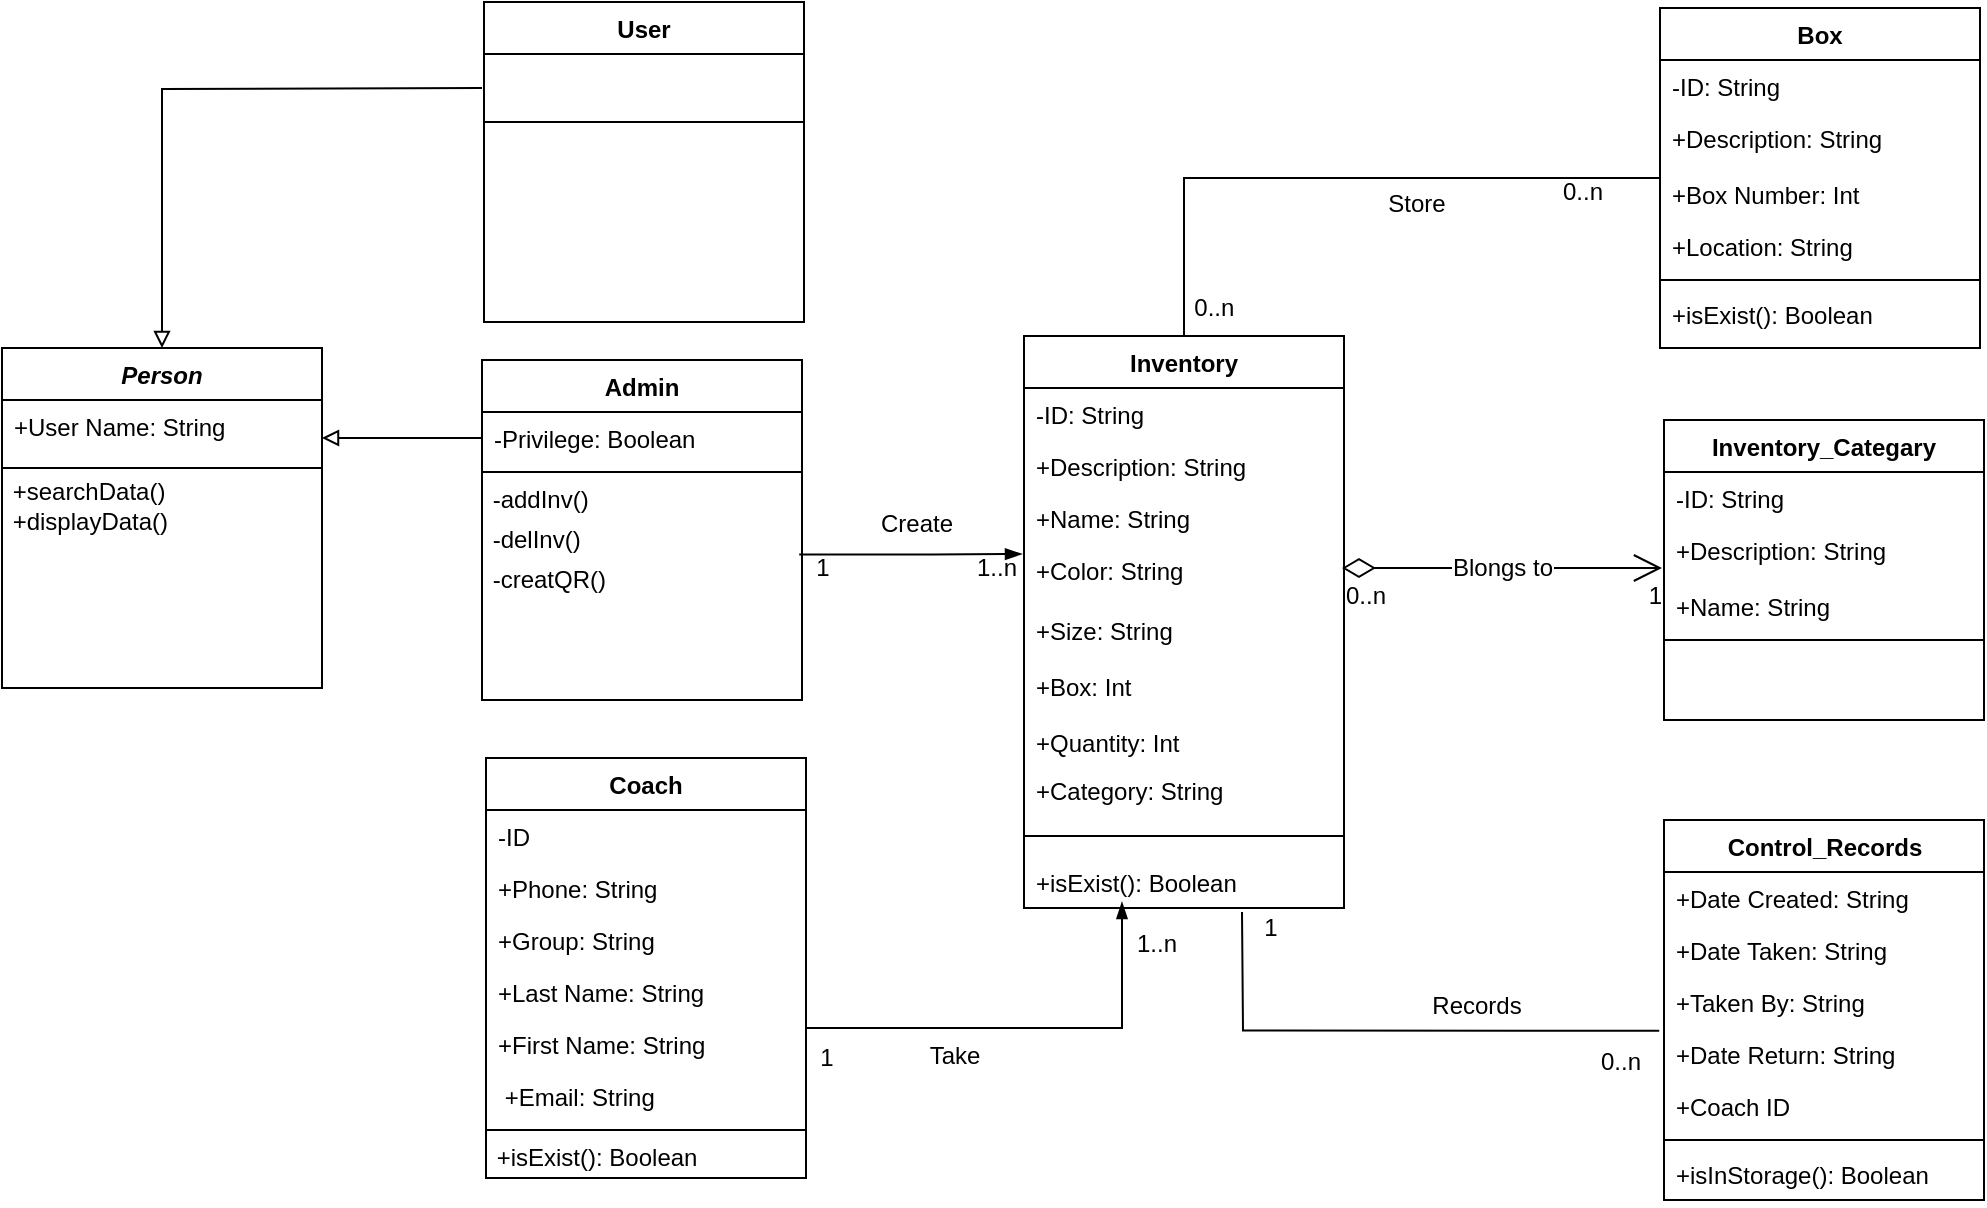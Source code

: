 <mxfile version="19.0.3" type="device"><diagram id="C5RBs43oDa-KdzZeNtuy" name="Page-1"><mxGraphModel dx="1861" dy="641" grid="1" gridSize="10" guides="1" tooltips="1" connect="1" arrows="1" fold="1" page="1" pageScale="1" pageWidth="827" pageHeight="1169" math="0" shadow="0"><root><mxCell id="WIyWlLk6GJQsqaUBKTNV-0"/><mxCell id="WIyWlLk6GJQsqaUBKTNV-1" parent="WIyWlLk6GJQsqaUBKTNV-0"/><mxCell id="zkfFHV4jXpPFQw0GAbJ--6" value="Admin" style="swimlane;fontStyle=1;align=center;verticalAlign=top;childLayout=stackLayout;horizontal=1;startSize=26;horizontalStack=0;resizeParent=1;resizeLast=0;collapsible=1;marginBottom=0;rounded=0;shadow=0;strokeWidth=1;" parent="WIyWlLk6GJQsqaUBKTNV-1" vertex="1"><mxGeometry x="30" y="186" width="160" height="170" as="geometry"><mxRectangle x="130" y="380" width="160" height="26" as="alternateBounds"/></mxGeometry></mxCell><mxCell id="zkfFHV4jXpPFQw0GAbJ--8" value="-Privilege: Boolean" style="text;align=left;verticalAlign=top;spacingLeft=4;spacingRight=4;overflow=hidden;rotatable=0;points=[[0,0.5],[1,0.5]];portConstraint=eastwest;rounded=0;shadow=0;html=0;" parent="zkfFHV4jXpPFQw0GAbJ--6" vertex="1"><mxGeometry y="26" width="160" height="26" as="geometry"/></mxCell><mxCell id="zkfFHV4jXpPFQw0GAbJ--9" value="" style="line;html=1;strokeWidth=1;align=left;verticalAlign=middle;spacingTop=-1;spacingLeft=3;spacingRight=3;rotatable=0;labelPosition=right;points=[];portConstraint=eastwest;" parent="zkfFHV4jXpPFQw0GAbJ--6" vertex="1"><mxGeometry y="52" width="160" height="8" as="geometry"/></mxCell><mxCell id="A0H17pIh4bmm_CdPk2wR-14" value="&amp;nbsp;-addInv()" style="text;html=1;align=left;verticalAlign=middle;resizable=0;points=[];autosize=1;strokeColor=none;fillColor=none;" parent="zkfFHV4jXpPFQw0GAbJ--6" vertex="1"><mxGeometry y="60" width="160" height="20" as="geometry"/></mxCell><mxCell id="A0H17pIh4bmm_CdPk2wR-16" value="&amp;nbsp;-delInv()" style="text;html=1;align=left;verticalAlign=middle;resizable=0;points=[];autosize=1;strokeColor=none;fillColor=none;" parent="zkfFHV4jXpPFQw0GAbJ--6" vertex="1"><mxGeometry y="80" width="160" height="20" as="geometry"/></mxCell><mxCell id="A0H17pIh4bmm_CdPk2wR-17" value="&amp;nbsp;-creatQR()" style="text;html=1;align=left;verticalAlign=middle;resizable=0;points=[];autosize=1;strokeColor=none;fillColor=none;" parent="zkfFHV4jXpPFQw0GAbJ--6" vertex="1"><mxGeometry y="100" width="160" height="20" as="geometry"/></mxCell><mxCell id="zkfFHV4jXpPFQw0GAbJ--17" value="Inventory" style="swimlane;fontStyle=1;align=center;verticalAlign=top;childLayout=stackLayout;horizontal=1;startSize=26;horizontalStack=0;resizeParent=1;resizeLast=0;collapsible=1;marginBottom=0;rounded=0;shadow=0;strokeWidth=1;" parent="WIyWlLk6GJQsqaUBKTNV-1" vertex="1"><mxGeometry x="301" y="174" width="160" height="286" as="geometry"><mxRectangle x="550" y="140" width="160" height="26" as="alternateBounds"/></mxGeometry></mxCell><mxCell id="zkfFHV4jXpPFQw0GAbJ--18" value="-ID: String" style="text;align=left;verticalAlign=top;spacingLeft=4;spacingRight=4;overflow=hidden;rotatable=0;points=[[0,0.5],[1,0.5]];portConstraint=eastwest;" parent="zkfFHV4jXpPFQw0GAbJ--17" vertex="1"><mxGeometry y="26" width="160" height="26" as="geometry"/></mxCell><mxCell id="zkfFHV4jXpPFQw0GAbJ--19" value="+Description: String" style="text;align=left;verticalAlign=top;spacingLeft=4;spacingRight=4;overflow=hidden;rotatable=0;points=[[0,0.5],[1,0.5]];portConstraint=eastwest;rounded=0;shadow=0;html=0;" parent="zkfFHV4jXpPFQw0GAbJ--17" vertex="1"><mxGeometry y="52" width="160" height="26" as="geometry"/></mxCell><mxCell id="zkfFHV4jXpPFQw0GAbJ--20" value="+Name: String&#10;" style="text;align=left;verticalAlign=top;spacingLeft=4;spacingRight=4;overflow=hidden;rotatable=0;points=[[0,0.5],[1,0.5]];portConstraint=eastwest;rounded=0;shadow=0;html=0;" parent="zkfFHV4jXpPFQw0GAbJ--17" vertex="1"><mxGeometry y="78" width="160" height="26" as="geometry"/></mxCell><mxCell id="zkfFHV4jXpPFQw0GAbJ--21" value="+Color: String" style="text;align=left;verticalAlign=top;spacingLeft=4;spacingRight=4;overflow=hidden;rotatable=0;points=[[0,0.5],[1,0.5]];portConstraint=eastwest;rounded=0;shadow=0;html=0;" parent="zkfFHV4jXpPFQw0GAbJ--17" vertex="1"><mxGeometry y="104" width="160" height="30" as="geometry"/></mxCell><mxCell id="zkfFHV4jXpPFQw0GAbJ--22" value="+Size: String&#10;&#10;+Box: Int&#10;&#10;+Quantity: Int&#10;" style="text;align=left;verticalAlign=top;spacingLeft=4;spacingRight=4;overflow=hidden;rotatable=0;points=[[0,0.5],[1,0.5]];portConstraint=eastwest;rounded=0;shadow=0;html=0;" parent="zkfFHV4jXpPFQw0GAbJ--17" vertex="1"><mxGeometry y="134" width="160" height="80" as="geometry"/></mxCell><mxCell id="A0H17pIh4bmm_CdPk2wR-128" value="+Category: String" style="text;strokeColor=none;fillColor=none;align=left;verticalAlign=top;spacingLeft=4;spacingRight=4;overflow=hidden;rotatable=0;points=[[0,0.5],[1,0.5]];portConstraint=eastwest;labelBackgroundColor=default;fontFamily=Helvetica;fontSize=12;fontColor=default;html=1;" parent="zkfFHV4jXpPFQw0GAbJ--17" vertex="1"><mxGeometry y="214" width="160" height="26" as="geometry"/></mxCell><mxCell id="zkfFHV4jXpPFQw0GAbJ--23" value="" style="line;html=1;strokeWidth=1;align=left;verticalAlign=middle;spacingTop=-1;spacingLeft=3;spacingRight=3;rotatable=0;labelPosition=right;points=[];portConstraint=eastwest;" parent="zkfFHV4jXpPFQw0GAbJ--17" vertex="1"><mxGeometry y="240" width="160" height="20" as="geometry"/></mxCell><mxCell id="zkfFHV4jXpPFQw0GAbJ--24" value="+isExist(): Boolean" style="text;align=left;verticalAlign=top;spacingLeft=4;spacingRight=4;overflow=hidden;rotatable=0;points=[[0,0.5],[1,0.5]];portConstraint=eastwest;" parent="zkfFHV4jXpPFQw0GAbJ--17" vertex="1"><mxGeometry y="260" width="160" height="26" as="geometry"/></mxCell><mxCell id="A0H17pIh4bmm_CdPk2wR-6" value="Inventory_Categary" style="swimlane;fontStyle=1;align=center;verticalAlign=top;childLayout=stackLayout;horizontal=1;startSize=26;horizontalStack=0;resizeParent=1;resizeLast=0;collapsible=1;marginBottom=0;rounded=0;shadow=0;strokeWidth=1;" parent="WIyWlLk6GJQsqaUBKTNV-1" vertex="1"><mxGeometry x="621" y="216" width="160" height="150" as="geometry"><mxRectangle x="550" y="140" width="160" height="26" as="alternateBounds"/></mxGeometry></mxCell><mxCell id="A0H17pIh4bmm_CdPk2wR-7" value="-ID: String" style="text;align=left;verticalAlign=top;spacingLeft=4;spacingRight=4;overflow=hidden;rotatable=0;points=[[0,0.5],[1,0.5]];portConstraint=eastwest;" parent="A0H17pIh4bmm_CdPk2wR-6" vertex="1"><mxGeometry y="26" width="160" height="26" as="geometry"/></mxCell><mxCell id="A0H17pIh4bmm_CdPk2wR-8" value="+Description: String&#10;" style="text;align=left;verticalAlign=top;spacingLeft=4;spacingRight=4;overflow=hidden;rotatable=0;points=[[0,0.5],[1,0.5]];portConstraint=eastwest;rounded=0;shadow=0;html=0;" parent="A0H17pIh4bmm_CdPk2wR-6" vertex="1"><mxGeometry y="52" width="160" height="28" as="geometry"/></mxCell><mxCell id="A0H17pIh4bmm_CdPk2wR-139" value="+Name: String" style="text;strokeColor=none;fillColor=none;align=left;verticalAlign=top;spacingLeft=4;spacingRight=4;overflow=hidden;rotatable=0;points=[[0,0.5],[1,0.5]];portConstraint=eastwest;labelBackgroundColor=default;fontFamily=Helvetica;fontSize=12;fontColor=default;html=1;" parent="A0H17pIh4bmm_CdPk2wR-6" vertex="1"><mxGeometry y="80" width="160" height="26" as="geometry"/></mxCell><mxCell id="A0H17pIh4bmm_CdPk2wR-12" value="" style="line;html=1;strokeWidth=1;align=left;verticalAlign=middle;spacingTop=-1;spacingLeft=3;spacingRight=3;rotatable=0;labelPosition=right;points=[];portConstraint=eastwest;" parent="A0H17pIh4bmm_CdPk2wR-6" vertex="1"><mxGeometry y="106" width="160" height="8" as="geometry"/></mxCell><mxCell id="A0H17pIh4bmm_CdPk2wR-66" value="Person" style="swimlane;fontStyle=3;align=center;verticalAlign=top;childLayout=stackLayout;horizontal=1;startSize=26;horizontalStack=0;resizeParent=1;resizeLast=0;collapsible=1;marginBottom=0;rounded=0;shadow=0;strokeWidth=1;" parent="WIyWlLk6GJQsqaUBKTNV-1" vertex="1"><mxGeometry x="-210" y="180" width="160" height="170" as="geometry"><mxRectangle x="550" y="140" width="160" height="26" as="alternateBounds"/></mxGeometry></mxCell><mxCell id="A0H17pIh4bmm_CdPk2wR-71" value="+User Name: String" style="text;align=left;verticalAlign=top;spacingLeft=4;spacingRight=4;overflow=hidden;rotatable=0;points=[[0,0.5],[1,0.5]];portConstraint=eastwest;rounded=0;shadow=0;html=0;" parent="A0H17pIh4bmm_CdPk2wR-66" vertex="1"><mxGeometry y="26" width="160" height="30" as="geometry"/></mxCell><mxCell id="A0H17pIh4bmm_CdPk2wR-72" value="" style="line;html=1;strokeWidth=1;align=left;verticalAlign=middle;spacingTop=-1;spacingLeft=3;spacingRight=3;rotatable=0;labelPosition=right;points=[];portConstraint=eastwest;" parent="A0H17pIh4bmm_CdPk2wR-66" vertex="1"><mxGeometry y="56" width="160" height="8" as="geometry"/></mxCell><mxCell id="Y7WORHoLRBllNb6PuYtB-0" value="&lt;span style=&quot;&quot;&gt;&amp;nbsp;+searchData()&lt;/span&gt;&lt;br style=&quot;&quot;&gt;&lt;span style=&quot;&quot;&gt;&amp;nbsp;+displayData()&lt;/span&gt;" style="text;html=1;align=left;verticalAlign=middle;resizable=0;points=[];autosize=1;strokeColor=none;fillColor=none;" parent="A0H17pIh4bmm_CdPk2wR-66" vertex="1"><mxGeometry y="64" width="160" height="30" as="geometry"/></mxCell><mxCell id="A0H17pIh4bmm_CdPk2wR-76" value="Coach" style="swimlane;fontStyle=1;align=center;verticalAlign=top;childLayout=stackLayout;horizontal=1;startSize=26;horizontalStack=0;resizeParent=1;resizeLast=0;collapsible=1;marginBottom=0;rounded=0;shadow=0;strokeWidth=1;" parent="WIyWlLk6GJQsqaUBKTNV-1" vertex="1"><mxGeometry x="32" y="385" width="160" height="210" as="geometry"><mxRectangle x="550" y="140" width="160" height="26" as="alternateBounds"/></mxGeometry></mxCell><mxCell id="i81I1tfLsFb3pxXD8XlC-0" value="-ID" style="text;strokeColor=none;fillColor=none;align=left;verticalAlign=top;spacingLeft=4;spacingRight=4;overflow=hidden;rotatable=0;points=[[0,0.5],[1,0.5]];portConstraint=eastwest;" vertex="1" parent="A0H17pIh4bmm_CdPk2wR-76"><mxGeometry y="26" width="160" height="26" as="geometry"/></mxCell><mxCell id="A0H17pIh4bmm_CdPk2wR-116" value="+Phone: String" style="text;strokeColor=none;fillColor=none;align=left;verticalAlign=top;spacingLeft=4;spacingRight=4;overflow=hidden;rotatable=0;points=[[0,0.5],[1,0.5]];portConstraint=eastwest;labelBackgroundColor=default;fontFamily=Helvetica;fontSize=12;fontColor=default;html=1;" parent="A0H17pIh4bmm_CdPk2wR-76" vertex="1"><mxGeometry y="52" width="160" height="26" as="geometry"/></mxCell><mxCell id="A0H17pIh4bmm_CdPk2wR-77" value="+Group: String" style="text;align=left;verticalAlign=top;spacingLeft=4;spacingRight=4;overflow=hidden;rotatable=0;points=[[0,0.5],[1,0.5]];portConstraint=eastwest;" parent="A0H17pIh4bmm_CdPk2wR-76" vertex="1"><mxGeometry y="78" width="160" height="26" as="geometry"/></mxCell><mxCell id="A0H17pIh4bmm_CdPk2wR-68" value="+Last Name: String" style="text;align=left;verticalAlign=top;spacingLeft=4;spacingRight=4;overflow=hidden;rotatable=0;points=[[0,0.5],[1,0.5]];portConstraint=eastwest;rounded=0;shadow=0;html=0;" parent="A0H17pIh4bmm_CdPk2wR-76" vertex="1"><mxGeometry y="104" width="160" height="26" as="geometry"/></mxCell><mxCell id="A0H17pIh4bmm_CdPk2wR-67" value="+First Name: String" style="text;align=left;verticalAlign=top;spacingLeft=4;spacingRight=4;overflow=hidden;rotatable=0;points=[[0,0.5],[1,0.5]];portConstraint=eastwest;" parent="A0H17pIh4bmm_CdPk2wR-76" vertex="1"><mxGeometry y="130" width="160" height="26" as="geometry"/></mxCell><mxCell id="A0H17pIh4bmm_CdPk2wR-80" value=" +Email: String" style="text;align=left;verticalAlign=top;spacingLeft=4;spacingRight=4;overflow=hidden;rotatable=0;points=[[0,0.5],[1,0.5]];portConstraint=eastwest;rounded=0;shadow=0;html=0;" parent="A0H17pIh4bmm_CdPk2wR-76" vertex="1"><mxGeometry y="156" width="160" height="26" as="geometry"/></mxCell><mxCell id="A0H17pIh4bmm_CdPk2wR-82" value="" style="line;html=1;strokeWidth=1;align=left;verticalAlign=middle;spacingTop=-1;spacingLeft=3;spacingRight=3;rotatable=0;labelPosition=right;points=[];portConstraint=eastwest;" parent="A0H17pIh4bmm_CdPk2wR-76" vertex="1"><mxGeometry y="182" width="160" height="8" as="geometry"/></mxCell><mxCell id="A0H17pIh4bmm_CdPk2wR-137" value="&amp;nbsp;+isExist(): Boolean" style="text;html=1;align=left;verticalAlign=middle;resizable=0;points=[];autosize=1;strokeColor=none;fillColor=none;fontSize=12;fontFamily=Helvetica;fontColor=default;" parent="A0H17pIh4bmm_CdPk2wR-76" vertex="1"><mxGeometry y="190" width="160" height="20" as="geometry"/></mxCell><mxCell id="A0H17pIh4bmm_CdPk2wR-108" value="User" style="swimlane;fontStyle=1;align=center;verticalAlign=top;childLayout=stackLayout;horizontal=1;startSize=26;horizontalStack=0;resizeParent=1;resizeLast=0;collapsible=1;marginBottom=0;rounded=0;shadow=0;strokeWidth=1;" parent="WIyWlLk6GJQsqaUBKTNV-1" vertex="1"><mxGeometry x="31" y="7" width="160" height="160" as="geometry"><mxRectangle x="550" y="140" width="160" height="26" as="alternateBounds"/></mxGeometry></mxCell><mxCell id="A0H17pIh4bmm_CdPk2wR-113" value=" " style="text;align=left;verticalAlign=top;spacingLeft=4;spacingRight=4;overflow=hidden;rotatable=0;points=[[0,0.5],[1,0.5]];portConstraint=eastwest;rounded=0;shadow=0;html=0;" parent="A0H17pIh4bmm_CdPk2wR-108" vertex="1"><mxGeometry y="26" width="160" height="30" as="geometry"/></mxCell><mxCell id="A0H17pIh4bmm_CdPk2wR-114" value="" style="line;html=1;strokeWidth=1;align=left;verticalAlign=middle;spacingTop=-1;spacingLeft=3;spacingRight=3;rotatable=0;labelPosition=right;points=[];portConstraint=eastwest;" parent="A0H17pIh4bmm_CdPk2wR-108" vertex="1"><mxGeometry y="56" width="160" height="8" as="geometry"/></mxCell><mxCell id="A0H17pIh4bmm_CdPk2wR-117" style="edgeStyle=orthogonalEdgeStyle;rounded=0;orthogonalLoop=1;jettySize=auto;html=1;entryX=0.5;entryY=0;entryDx=0;entryDy=0;fontFamily=Helvetica;fontSize=12;fontColor=default;endArrow=block;endFill=0;" parent="WIyWlLk6GJQsqaUBKTNV-1" target="A0H17pIh4bmm_CdPk2wR-66" edge="1"><mxGeometry relative="1" as="geometry"><mxPoint x="30" y="50" as="sourcePoint"/></mxGeometry></mxCell><mxCell id="A0H17pIh4bmm_CdPk2wR-118" style="edgeStyle=orthogonalEdgeStyle;rounded=0;orthogonalLoop=1;jettySize=auto;html=1;fontFamily=Helvetica;fontSize=12;fontColor=default;endArrow=blockThin;endFill=1;" parent="WIyWlLk6GJQsqaUBKTNV-1" edge="1"><mxGeometry relative="1" as="geometry"><mxPoint x="192" y="520" as="sourcePoint"/><mxPoint x="350" y="457" as="targetPoint"/><Array as="points"><mxPoint x="192" y="520"/><mxPoint x="350" y="520"/></Array></mxGeometry></mxCell><mxCell id="A0H17pIh4bmm_CdPk2wR-120" value="Control_Records" style="swimlane;fontStyle=1;align=center;verticalAlign=top;childLayout=stackLayout;horizontal=1;startSize=26;horizontalStack=0;resizeParent=1;resizeParentMax=0;resizeLast=0;collapsible=1;marginBottom=0;labelBackgroundColor=default;fontFamily=Helvetica;fontSize=12;fontColor=default;strokeColor=default;strokeWidth=1;fillColor=default;html=1;" parent="WIyWlLk6GJQsqaUBKTNV-1" vertex="1"><mxGeometry x="621" y="416" width="160" height="190" as="geometry"/></mxCell><mxCell id="A0H17pIh4bmm_CdPk2wR-124" value="+Date Created: String" style="text;strokeColor=none;fillColor=none;align=left;verticalAlign=top;spacingLeft=4;spacingRight=4;overflow=hidden;rotatable=0;points=[[0,0.5],[1,0.5]];portConstraint=eastwest;labelBackgroundColor=default;fontFamily=Helvetica;fontSize=12;fontColor=default;html=1;" parent="A0H17pIh4bmm_CdPk2wR-120" vertex="1"><mxGeometry y="26" width="160" height="26" as="geometry"/></mxCell><mxCell id="A0H17pIh4bmm_CdPk2wR-121" value="+Date Taken: String" style="text;strokeColor=none;fillColor=none;align=left;verticalAlign=top;spacingLeft=4;spacingRight=4;overflow=hidden;rotatable=0;points=[[0,0.5],[1,0.5]];portConstraint=eastwest;labelBackgroundColor=default;fontFamily=Helvetica;fontSize=12;fontColor=default;html=1;" parent="A0H17pIh4bmm_CdPk2wR-120" vertex="1"><mxGeometry y="52" width="160" height="26" as="geometry"/></mxCell><mxCell id="A0H17pIh4bmm_CdPk2wR-125" value="+Taken By: String" style="text;strokeColor=none;fillColor=none;align=left;verticalAlign=top;spacingLeft=4;spacingRight=4;overflow=hidden;rotatable=0;points=[[0,0.5],[1,0.5]];portConstraint=eastwest;labelBackgroundColor=default;fontFamily=Helvetica;fontSize=12;fontColor=default;html=1;" parent="A0H17pIh4bmm_CdPk2wR-120" vertex="1"><mxGeometry y="78" width="160" height="26" as="geometry"/></mxCell><mxCell id="A0H17pIh4bmm_CdPk2wR-127" value="+Date Return: String" style="text;strokeColor=none;fillColor=none;align=left;verticalAlign=top;spacingLeft=4;spacingRight=4;overflow=hidden;rotatable=0;points=[[0,0.5],[1,0.5]];portConstraint=eastwest;labelBackgroundColor=default;fontFamily=Helvetica;fontSize=12;fontColor=default;html=1;" parent="A0H17pIh4bmm_CdPk2wR-120" vertex="1"><mxGeometry y="104" width="160" height="26" as="geometry"/></mxCell><mxCell id="i81I1tfLsFb3pxXD8XlC-1" value="+Coach ID" style="text;strokeColor=none;fillColor=none;align=left;verticalAlign=top;spacingLeft=4;spacingRight=4;overflow=hidden;rotatable=0;points=[[0,0.5],[1,0.5]];portConstraint=eastwest;" vertex="1" parent="A0H17pIh4bmm_CdPk2wR-120"><mxGeometry y="130" width="160" height="26" as="geometry"/></mxCell><mxCell id="A0H17pIh4bmm_CdPk2wR-122" value="" style="line;strokeWidth=1;fillColor=none;align=left;verticalAlign=middle;spacingTop=-1;spacingLeft=3;spacingRight=3;rotatable=0;labelPosition=right;points=[];portConstraint=eastwest;labelBackgroundColor=default;fontFamily=Helvetica;fontSize=12;fontColor=default;html=1;" parent="A0H17pIh4bmm_CdPk2wR-120" vertex="1"><mxGeometry y="156" width="160" height="8" as="geometry"/></mxCell><mxCell id="A0H17pIh4bmm_CdPk2wR-123" value="+isInStorage(): Boolean" style="text;strokeColor=none;fillColor=none;align=left;verticalAlign=top;spacingLeft=4;spacingRight=4;overflow=hidden;rotatable=0;points=[[0,0.5],[1,0.5]];portConstraint=eastwest;labelBackgroundColor=default;fontFamily=Helvetica;fontSize=12;fontColor=default;html=1;" parent="A0H17pIh4bmm_CdPk2wR-120" vertex="1"><mxGeometry y="164" width="160" height="26" as="geometry"/></mxCell><mxCell id="A0H17pIh4bmm_CdPk2wR-136" style="edgeStyle=orthogonalEdgeStyle;rounded=0;orthogonalLoop=1;jettySize=auto;html=1;entryX=0.5;entryY=0;entryDx=0;entryDy=0;fontFamily=Helvetica;fontSize=12;fontColor=default;endArrow=none;endFill=0;" parent="WIyWlLk6GJQsqaUBKTNV-1" source="A0H17pIh4bmm_CdPk2wR-129" target="zkfFHV4jXpPFQw0GAbJ--17" edge="1"><mxGeometry relative="1" as="geometry"/></mxCell><mxCell id="A0H17pIh4bmm_CdPk2wR-129" value="Box" style="swimlane;fontStyle=1;align=center;verticalAlign=top;childLayout=stackLayout;horizontal=1;startSize=26;horizontalStack=0;resizeParent=1;resizeLast=0;collapsible=1;marginBottom=0;rounded=0;shadow=0;strokeWidth=1;" parent="WIyWlLk6GJQsqaUBKTNV-1" vertex="1"><mxGeometry x="619" y="10" width="160" height="170" as="geometry"><mxRectangle x="550" y="140" width="160" height="26" as="alternateBounds"/></mxGeometry></mxCell><mxCell id="A0H17pIh4bmm_CdPk2wR-130" value="-ID: String" style="text;align=left;verticalAlign=top;spacingLeft=4;spacingRight=4;overflow=hidden;rotatable=0;points=[[0,0.5],[1,0.5]];portConstraint=eastwest;" parent="A0H17pIh4bmm_CdPk2wR-129" vertex="1"><mxGeometry y="26" width="160" height="26" as="geometry"/></mxCell><mxCell id="A0H17pIh4bmm_CdPk2wR-131" value="+Description: String&#10;" style="text;align=left;verticalAlign=top;spacingLeft=4;spacingRight=4;overflow=hidden;rotatable=0;points=[[0,0.5],[1,0.5]];portConstraint=eastwest;rounded=0;shadow=0;html=0;" parent="A0H17pIh4bmm_CdPk2wR-129" vertex="1"><mxGeometry y="52" width="160" height="28" as="geometry"/></mxCell><mxCell id="A0H17pIh4bmm_CdPk2wR-133" value="+Box Number: Int" style="text;strokeColor=none;fillColor=none;align=left;verticalAlign=top;spacingLeft=4;spacingRight=4;overflow=hidden;rotatable=0;points=[[0,0.5],[1,0.5]];portConstraint=eastwest;labelBackgroundColor=default;fontFamily=Helvetica;fontSize=12;fontColor=default;html=1;" parent="A0H17pIh4bmm_CdPk2wR-129" vertex="1"><mxGeometry y="80" width="160" height="26" as="geometry"/></mxCell><mxCell id="A0H17pIh4bmm_CdPk2wR-134" value="+Location: String" style="text;strokeColor=none;fillColor=none;align=left;verticalAlign=top;spacingLeft=4;spacingRight=4;overflow=hidden;rotatable=0;points=[[0,0.5],[1,0.5]];portConstraint=eastwest;labelBackgroundColor=default;fontFamily=Helvetica;fontSize=12;fontColor=default;html=1;" parent="A0H17pIh4bmm_CdPk2wR-129" vertex="1"><mxGeometry y="106" width="160" height="26" as="geometry"/></mxCell><mxCell id="A0H17pIh4bmm_CdPk2wR-132" value="" style="line;html=1;strokeWidth=1;align=left;verticalAlign=middle;spacingTop=-1;spacingLeft=3;spacingRight=3;rotatable=0;labelPosition=right;points=[];portConstraint=eastwest;" parent="A0H17pIh4bmm_CdPk2wR-129" vertex="1"><mxGeometry y="132" width="160" height="8" as="geometry"/></mxCell><mxCell id="A0H17pIh4bmm_CdPk2wR-138" value="+isExist(): Boolean" style="text;align=left;verticalAlign=top;spacingLeft=4;spacingRight=4;overflow=hidden;rotatable=0;points=[[0,0.5],[1,0.5]];portConstraint=eastwest;" parent="A0H17pIh4bmm_CdPk2wR-129" vertex="1"><mxGeometry y="140" width="160" height="26" as="geometry"/></mxCell><mxCell id="A0H17pIh4bmm_CdPk2wR-135" style="edgeStyle=orthogonalEdgeStyle;rounded=0;orthogonalLoop=1;jettySize=auto;html=1;fontFamily=Helvetica;fontSize=12;fontColor=default;endArrow=none;endFill=0;exitX=-0.015;exitY=1.051;exitDx=0;exitDy=0;exitPerimeter=0;" parent="WIyWlLk6GJQsqaUBKTNV-1" source="A0H17pIh4bmm_CdPk2wR-125" edge="1"><mxGeometry relative="1" as="geometry"><mxPoint x="595" y="553.067" as="sourcePoint"/><mxPoint x="410" y="462" as="targetPoint"/></mxGeometry></mxCell><mxCell id="A0H17pIh4bmm_CdPk2wR-146" value="Create" style="text;html=1;align=center;verticalAlign=middle;resizable=0;points=[];autosize=1;strokeColor=none;fillColor=none;fontSize=12;fontFamily=Helvetica;fontColor=default;" parent="WIyWlLk6GJQsqaUBKTNV-1" vertex="1"><mxGeometry x="222" y="258" width="50" height="20" as="geometry"/></mxCell><mxCell id="A0H17pIh4bmm_CdPk2wR-148" style="edgeStyle=orthogonalEdgeStyle;rounded=0;orthogonalLoop=1;jettySize=auto;html=1;fontFamily=Helvetica;fontSize=12;fontColor=default;endArrow=blockThin;endFill=1;exitX=-0.07;exitY=0.16;exitDx=0;exitDy=0;exitPerimeter=0;" parent="WIyWlLk6GJQsqaUBKTNV-1" source="A0H17pIh4bmm_CdPk2wR-151" edge="1"><mxGeometry relative="1" as="geometry"><mxPoint x="300" y="283" as="targetPoint"/></mxGeometry></mxCell><mxCell id="A0H17pIh4bmm_CdPk2wR-150" value="1..n" style="text;html=1;align=center;verticalAlign=middle;resizable=0;points=[];autosize=1;strokeColor=none;fillColor=none;fontSize=12;fontFamily=Helvetica;fontColor=default;" parent="WIyWlLk6GJQsqaUBKTNV-1" vertex="1"><mxGeometry x="267" y="280" width="40" height="20" as="geometry"/></mxCell><mxCell id="A0H17pIh4bmm_CdPk2wR-151" value="1" style="text;html=1;align=center;verticalAlign=middle;resizable=0;points=[];autosize=1;strokeColor=none;fillColor=none;fontSize=12;fontFamily=Helvetica;fontColor=default;" parent="WIyWlLk6GJQsqaUBKTNV-1" vertex="1"><mxGeometry x="190" y="280" width="20" height="20" as="geometry"/></mxCell><mxCell id="A0H17pIh4bmm_CdPk2wR-152" value="1" style="text;html=1;align=center;verticalAlign=middle;resizable=0;points=[];autosize=1;strokeColor=none;fillColor=none;fontSize=12;fontFamily=Helvetica;fontColor=default;" parent="WIyWlLk6GJQsqaUBKTNV-1" vertex="1"><mxGeometry x="192" y="525" width="20" height="20" as="geometry"/></mxCell><mxCell id="A0H17pIh4bmm_CdPk2wR-153" value="1..n" style="text;html=1;align=center;verticalAlign=middle;resizable=0;points=[];autosize=1;strokeColor=none;fillColor=none;fontSize=12;fontFamily=Helvetica;fontColor=default;" parent="WIyWlLk6GJQsqaUBKTNV-1" vertex="1"><mxGeometry x="347" y="468" width="40" height="20" as="geometry"/></mxCell><mxCell id="A0H17pIh4bmm_CdPk2wR-154" value="1" style="text;html=1;align=center;verticalAlign=middle;resizable=0;points=[];autosize=1;strokeColor=none;fillColor=none;fontSize=12;fontFamily=Helvetica;fontColor=default;" parent="WIyWlLk6GJQsqaUBKTNV-1" vertex="1"><mxGeometry x="414" y="460" width="20" height="20" as="geometry"/></mxCell><mxCell id="A0H17pIh4bmm_CdPk2wR-155" value="0..n&lt;br&gt;" style="text;html=1;align=center;verticalAlign=middle;resizable=0;points=[];autosize=1;strokeColor=none;fillColor=none;fontSize=12;fontFamily=Helvetica;fontColor=default;" parent="WIyWlLk6GJQsqaUBKTNV-1" vertex="1"><mxGeometry x="579" y="527" width="40" height="20" as="geometry"/></mxCell><mxCell id="A0H17pIh4bmm_CdPk2wR-156" value="0..n" style="text;html=1;align=center;verticalAlign=middle;resizable=0;points=[];autosize=1;strokeColor=none;fillColor=none;fontSize=12;fontFamily=Helvetica;fontColor=default;" parent="WIyWlLk6GJQsqaUBKTNV-1" vertex="1"><mxGeometry x="560" y="92" width="40" height="20" as="geometry"/></mxCell><mxCell id="A0H17pIh4bmm_CdPk2wR-159" value="Take" style="text;html=1;align=center;verticalAlign=middle;resizable=0;points=[];autosize=1;strokeColor=none;fillColor=none;fontSize=12;fontFamily=Helvetica;fontColor=default;" parent="WIyWlLk6GJQsqaUBKTNV-1" vertex="1"><mxGeometry x="246" y="524" width="40" height="20" as="geometry"/></mxCell><mxCell id="A0H17pIh4bmm_CdPk2wR-161" value="Records" style="text;html=1;align=center;verticalAlign=middle;resizable=0;points=[];autosize=1;strokeColor=none;fillColor=none;fontSize=12;fontFamily=Helvetica;fontColor=default;" parent="WIyWlLk6GJQsqaUBKTNV-1" vertex="1"><mxGeometry x="497" y="499" width="60" height="20" as="geometry"/></mxCell><mxCell id="A0H17pIh4bmm_CdPk2wR-163" value="Store" style="text;html=1;align=center;verticalAlign=middle;resizable=0;points=[];autosize=1;strokeColor=none;fillColor=none;fontSize=12;fontFamily=Helvetica;fontColor=default;" parent="WIyWlLk6GJQsqaUBKTNV-1" vertex="1"><mxGeometry x="477" y="98" width="40" height="20" as="geometry"/></mxCell><mxCell id="A0H17pIh4bmm_CdPk2wR-167" value="&amp;nbsp;0..n" style="text;html=1;align=center;verticalAlign=middle;resizable=0;points=[];autosize=1;strokeColor=none;fillColor=none;fontSize=12;fontFamily=Helvetica;fontColor=default;" parent="WIyWlLk6GJQsqaUBKTNV-1" vertex="1"><mxGeometry x="374" y="150" width="40" height="20" as="geometry"/></mxCell><mxCell id="A0H17pIh4bmm_CdPk2wR-186" value="Blongs to" style="endArrow=open;html=1;endSize=12;startArrow=diamondThin;startSize=14;startFill=0;edgeStyle=orthogonalEdgeStyle;rounded=0;fontFamily=Helvetica;fontSize=12;fontColor=default;" parent="WIyWlLk6GJQsqaUBKTNV-1" edge="1"><mxGeometry relative="1" as="geometry"><mxPoint x="460" y="290" as="sourcePoint"/><mxPoint x="620" y="290" as="targetPoint"/></mxGeometry></mxCell><mxCell id="A0H17pIh4bmm_CdPk2wR-187" value="0..n" style="edgeLabel;resizable=0;html=1;align=left;verticalAlign=top;labelBackgroundColor=default;fontFamily=Helvetica;fontSize=12;fontColor=default;strokeColor=default;strokeWidth=1;fillColor=default;" parent="A0H17pIh4bmm_CdPk2wR-186" connectable="0" vertex="1"><mxGeometry x="-1" relative="1" as="geometry"/></mxCell><mxCell id="A0H17pIh4bmm_CdPk2wR-188" value="1" style="edgeLabel;resizable=0;html=1;align=right;verticalAlign=top;labelBackgroundColor=default;fontFamily=Helvetica;fontSize=12;fontColor=default;strokeColor=default;strokeWidth=1;fillColor=default;" parent="A0H17pIh4bmm_CdPk2wR-186" connectable="0" vertex="1"><mxGeometry x="1" relative="1" as="geometry"/></mxCell><mxCell id="jQ5-zheRM7RY-KtnQ5F_-1" style="edgeStyle=orthogonalEdgeStyle;rounded=0;orthogonalLoop=1;jettySize=auto;html=1;endArrow=block;endFill=0;" parent="WIyWlLk6GJQsqaUBKTNV-1" source="zkfFHV4jXpPFQw0GAbJ--8" edge="1"><mxGeometry relative="1" as="geometry"><mxPoint x="-50" y="225" as="targetPoint"/></mxGeometry></mxCell></root></mxGraphModel></diagram></mxfile>